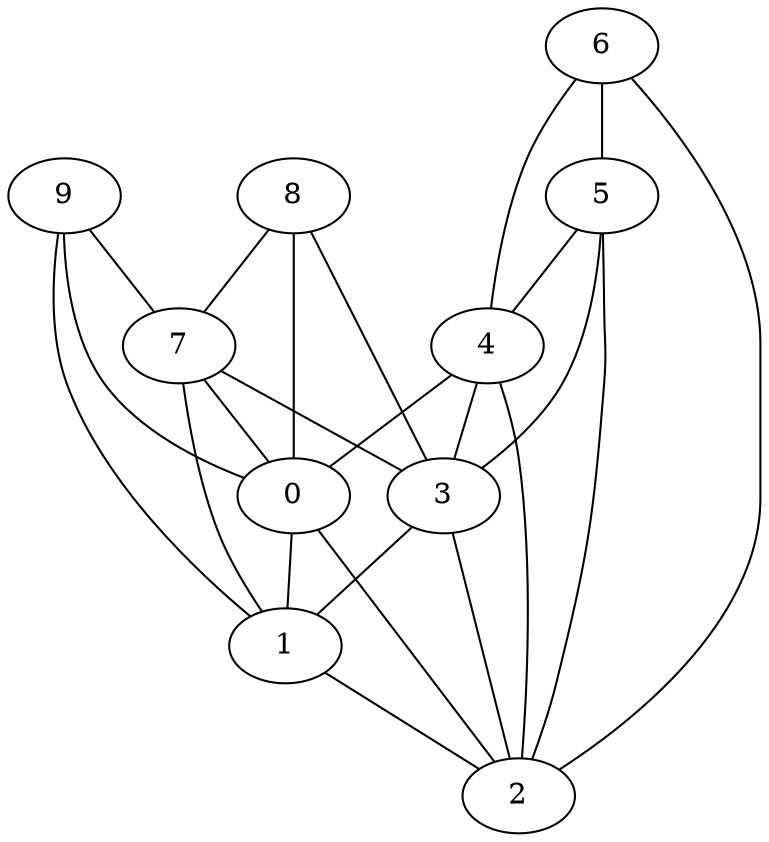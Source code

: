 graph {
    0 [ label = "0" ]
    1 [ label = "1" ]
    2 [ label = "2" ]
    3 [ label = "3" ]
    4 [ label = "4" ]
    5 [ label = "5" ]
    6 [ label = "6" ]
    7 [ label = "7" ]
    8 [ label = "8" ]
    9 [ label = "9" ]
    0 -- 1 [ ]
    0 -- 2 [ ]
    1 -- 2 [ ]
    9 -- 7 [ ]
    3 -- 1 [ ]
    3 -- 2 [ ]
    4 -- 0 [ ]
    4 -- 2 [ ]
    4 -- 3 [ ]
    5 -- 2 [ ]
    5 -- 3 [ ]
    5 -- 4 [ ]
    6 -- 2 [ ]
    6 -- 4 [ ]
    6 -- 5 [ ]
    7 -- 0 [ ]
    7 -- 1 [ ]
    7 -- 3 [ ]
    8 -- 0 [ ]
    8 -- 3 [ ]
    8 -- 7 [ ]
    9 -- 0 [ ]
    9 -- 1 [ ]
}
